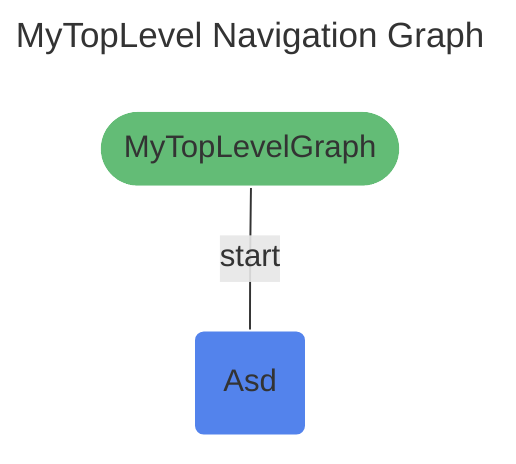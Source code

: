 ---
title: MyTopLevel Navigation Graph
---
%%{init: {'theme':'base', 'themeVariables': { 'primaryTextColor': '#fff' }}%%
graph TD
my_top_level(["MyTopLevelGraph"]) -- "start" --- asd("Asd")


classDef destination fill:#5383EC,stroke:#ffffff;
class asd destination;
classDef navgraph fill:#63BC76,stroke:#ffffff;
class my_top_level navgraph;